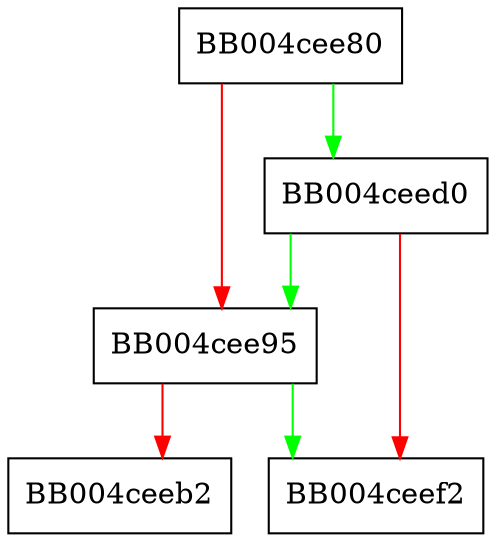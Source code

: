 digraph tls_do_uncompress {
  node [shape="box"];
  graph [splines=ortho];
  BB004cee80 -> BB004ceed0 [color="green"];
  BB004cee80 -> BB004cee95 [color="red"];
  BB004cee95 -> BB004ceef2 [color="green"];
  BB004cee95 -> BB004ceeb2 [color="red"];
  BB004ceed0 -> BB004cee95 [color="green"];
  BB004ceed0 -> BB004ceef2 [color="red"];
}